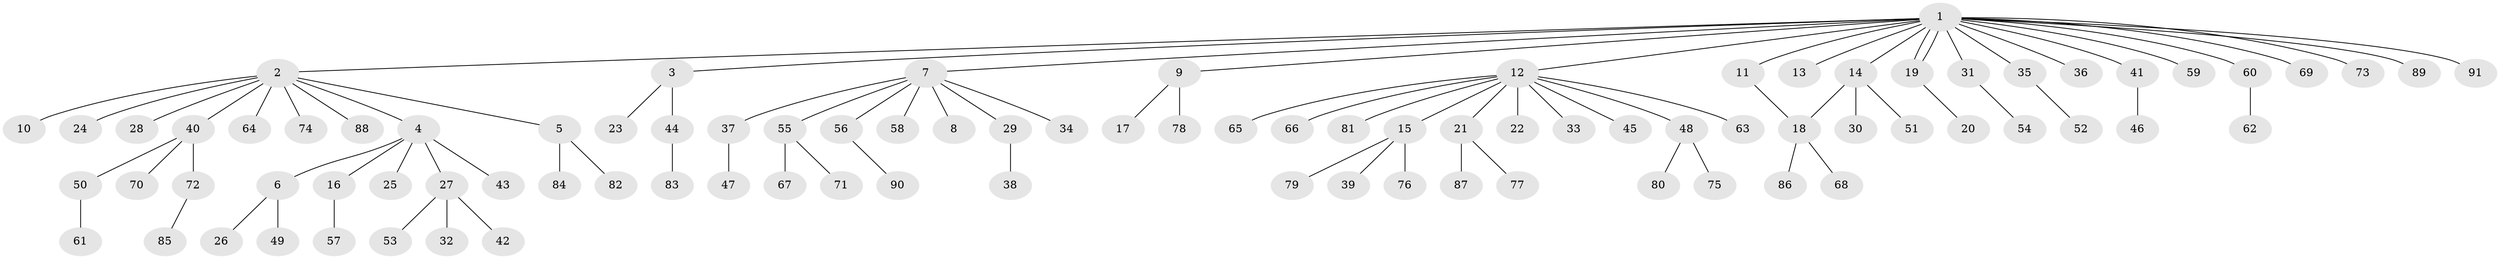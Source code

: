 // Generated by graph-tools (version 1.1) at 2025/47/03/09/25 04:47:30]
// undirected, 91 vertices, 92 edges
graph export_dot {
graph [start="1"]
  node [color=gray90,style=filled];
  1;
  2;
  3;
  4;
  5;
  6;
  7;
  8;
  9;
  10;
  11;
  12;
  13;
  14;
  15;
  16;
  17;
  18;
  19;
  20;
  21;
  22;
  23;
  24;
  25;
  26;
  27;
  28;
  29;
  30;
  31;
  32;
  33;
  34;
  35;
  36;
  37;
  38;
  39;
  40;
  41;
  42;
  43;
  44;
  45;
  46;
  47;
  48;
  49;
  50;
  51;
  52;
  53;
  54;
  55;
  56;
  57;
  58;
  59;
  60;
  61;
  62;
  63;
  64;
  65;
  66;
  67;
  68;
  69;
  70;
  71;
  72;
  73;
  74;
  75;
  76;
  77;
  78;
  79;
  80;
  81;
  82;
  83;
  84;
  85;
  86;
  87;
  88;
  89;
  90;
  91;
  1 -- 2;
  1 -- 3;
  1 -- 7;
  1 -- 9;
  1 -- 11;
  1 -- 12;
  1 -- 13;
  1 -- 14;
  1 -- 19;
  1 -- 19;
  1 -- 31;
  1 -- 35;
  1 -- 36;
  1 -- 41;
  1 -- 59;
  1 -- 60;
  1 -- 69;
  1 -- 73;
  1 -- 89;
  1 -- 91;
  2 -- 4;
  2 -- 5;
  2 -- 10;
  2 -- 24;
  2 -- 28;
  2 -- 40;
  2 -- 64;
  2 -- 74;
  2 -- 88;
  3 -- 23;
  3 -- 44;
  4 -- 6;
  4 -- 16;
  4 -- 25;
  4 -- 27;
  4 -- 43;
  5 -- 82;
  5 -- 84;
  6 -- 26;
  6 -- 49;
  7 -- 8;
  7 -- 29;
  7 -- 34;
  7 -- 37;
  7 -- 55;
  7 -- 56;
  7 -- 58;
  9 -- 17;
  9 -- 78;
  11 -- 18;
  12 -- 15;
  12 -- 21;
  12 -- 22;
  12 -- 33;
  12 -- 45;
  12 -- 48;
  12 -- 63;
  12 -- 65;
  12 -- 66;
  12 -- 81;
  14 -- 18;
  14 -- 30;
  14 -- 51;
  15 -- 39;
  15 -- 76;
  15 -- 79;
  16 -- 57;
  18 -- 68;
  18 -- 86;
  19 -- 20;
  21 -- 77;
  21 -- 87;
  27 -- 32;
  27 -- 42;
  27 -- 53;
  29 -- 38;
  31 -- 54;
  35 -- 52;
  37 -- 47;
  40 -- 50;
  40 -- 70;
  40 -- 72;
  41 -- 46;
  44 -- 83;
  48 -- 75;
  48 -- 80;
  50 -- 61;
  55 -- 67;
  55 -- 71;
  56 -- 90;
  60 -- 62;
  72 -- 85;
}

